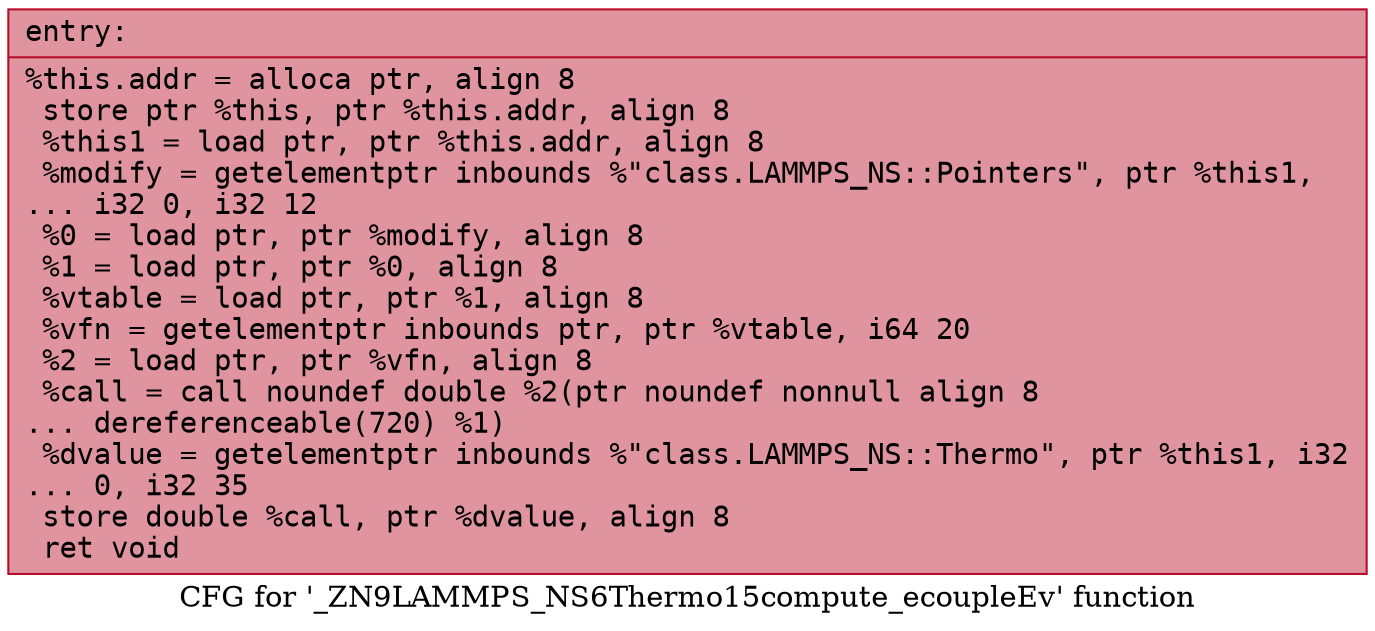 digraph "CFG for '_ZN9LAMMPS_NS6Thermo15compute_ecoupleEv' function" {
	label="CFG for '_ZN9LAMMPS_NS6Thermo15compute_ecoupleEv' function";

	Node0x55bd404efae0 [shape=record,color="#b70d28ff", style=filled, fillcolor="#b70d2870" fontname="Courier",label="{entry:\l|  %this.addr = alloca ptr, align 8\l  store ptr %this, ptr %this.addr, align 8\l  %this1 = load ptr, ptr %this.addr, align 8\l  %modify = getelementptr inbounds %\"class.LAMMPS_NS::Pointers\", ptr %this1,\l... i32 0, i32 12\l  %0 = load ptr, ptr %modify, align 8\l  %1 = load ptr, ptr %0, align 8\l  %vtable = load ptr, ptr %1, align 8\l  %vfn = getelementptr inbounds ptr, ptr %vtable, i64 20\l  %2 = load ptr, ptr %vfn, align 8\l  %call = call noundef double %2(ptr noundef nonnull align 8\l... dereferenceable(720) %1)\l  %dvalue = getelementptr inbounds %\"class.LAMMPS_NS::Thermo\", ptr %this1, i32\l... 0, i32 35\l  store double %call, ptr %dvalue, align 8\l  ret void\l}"];
}

